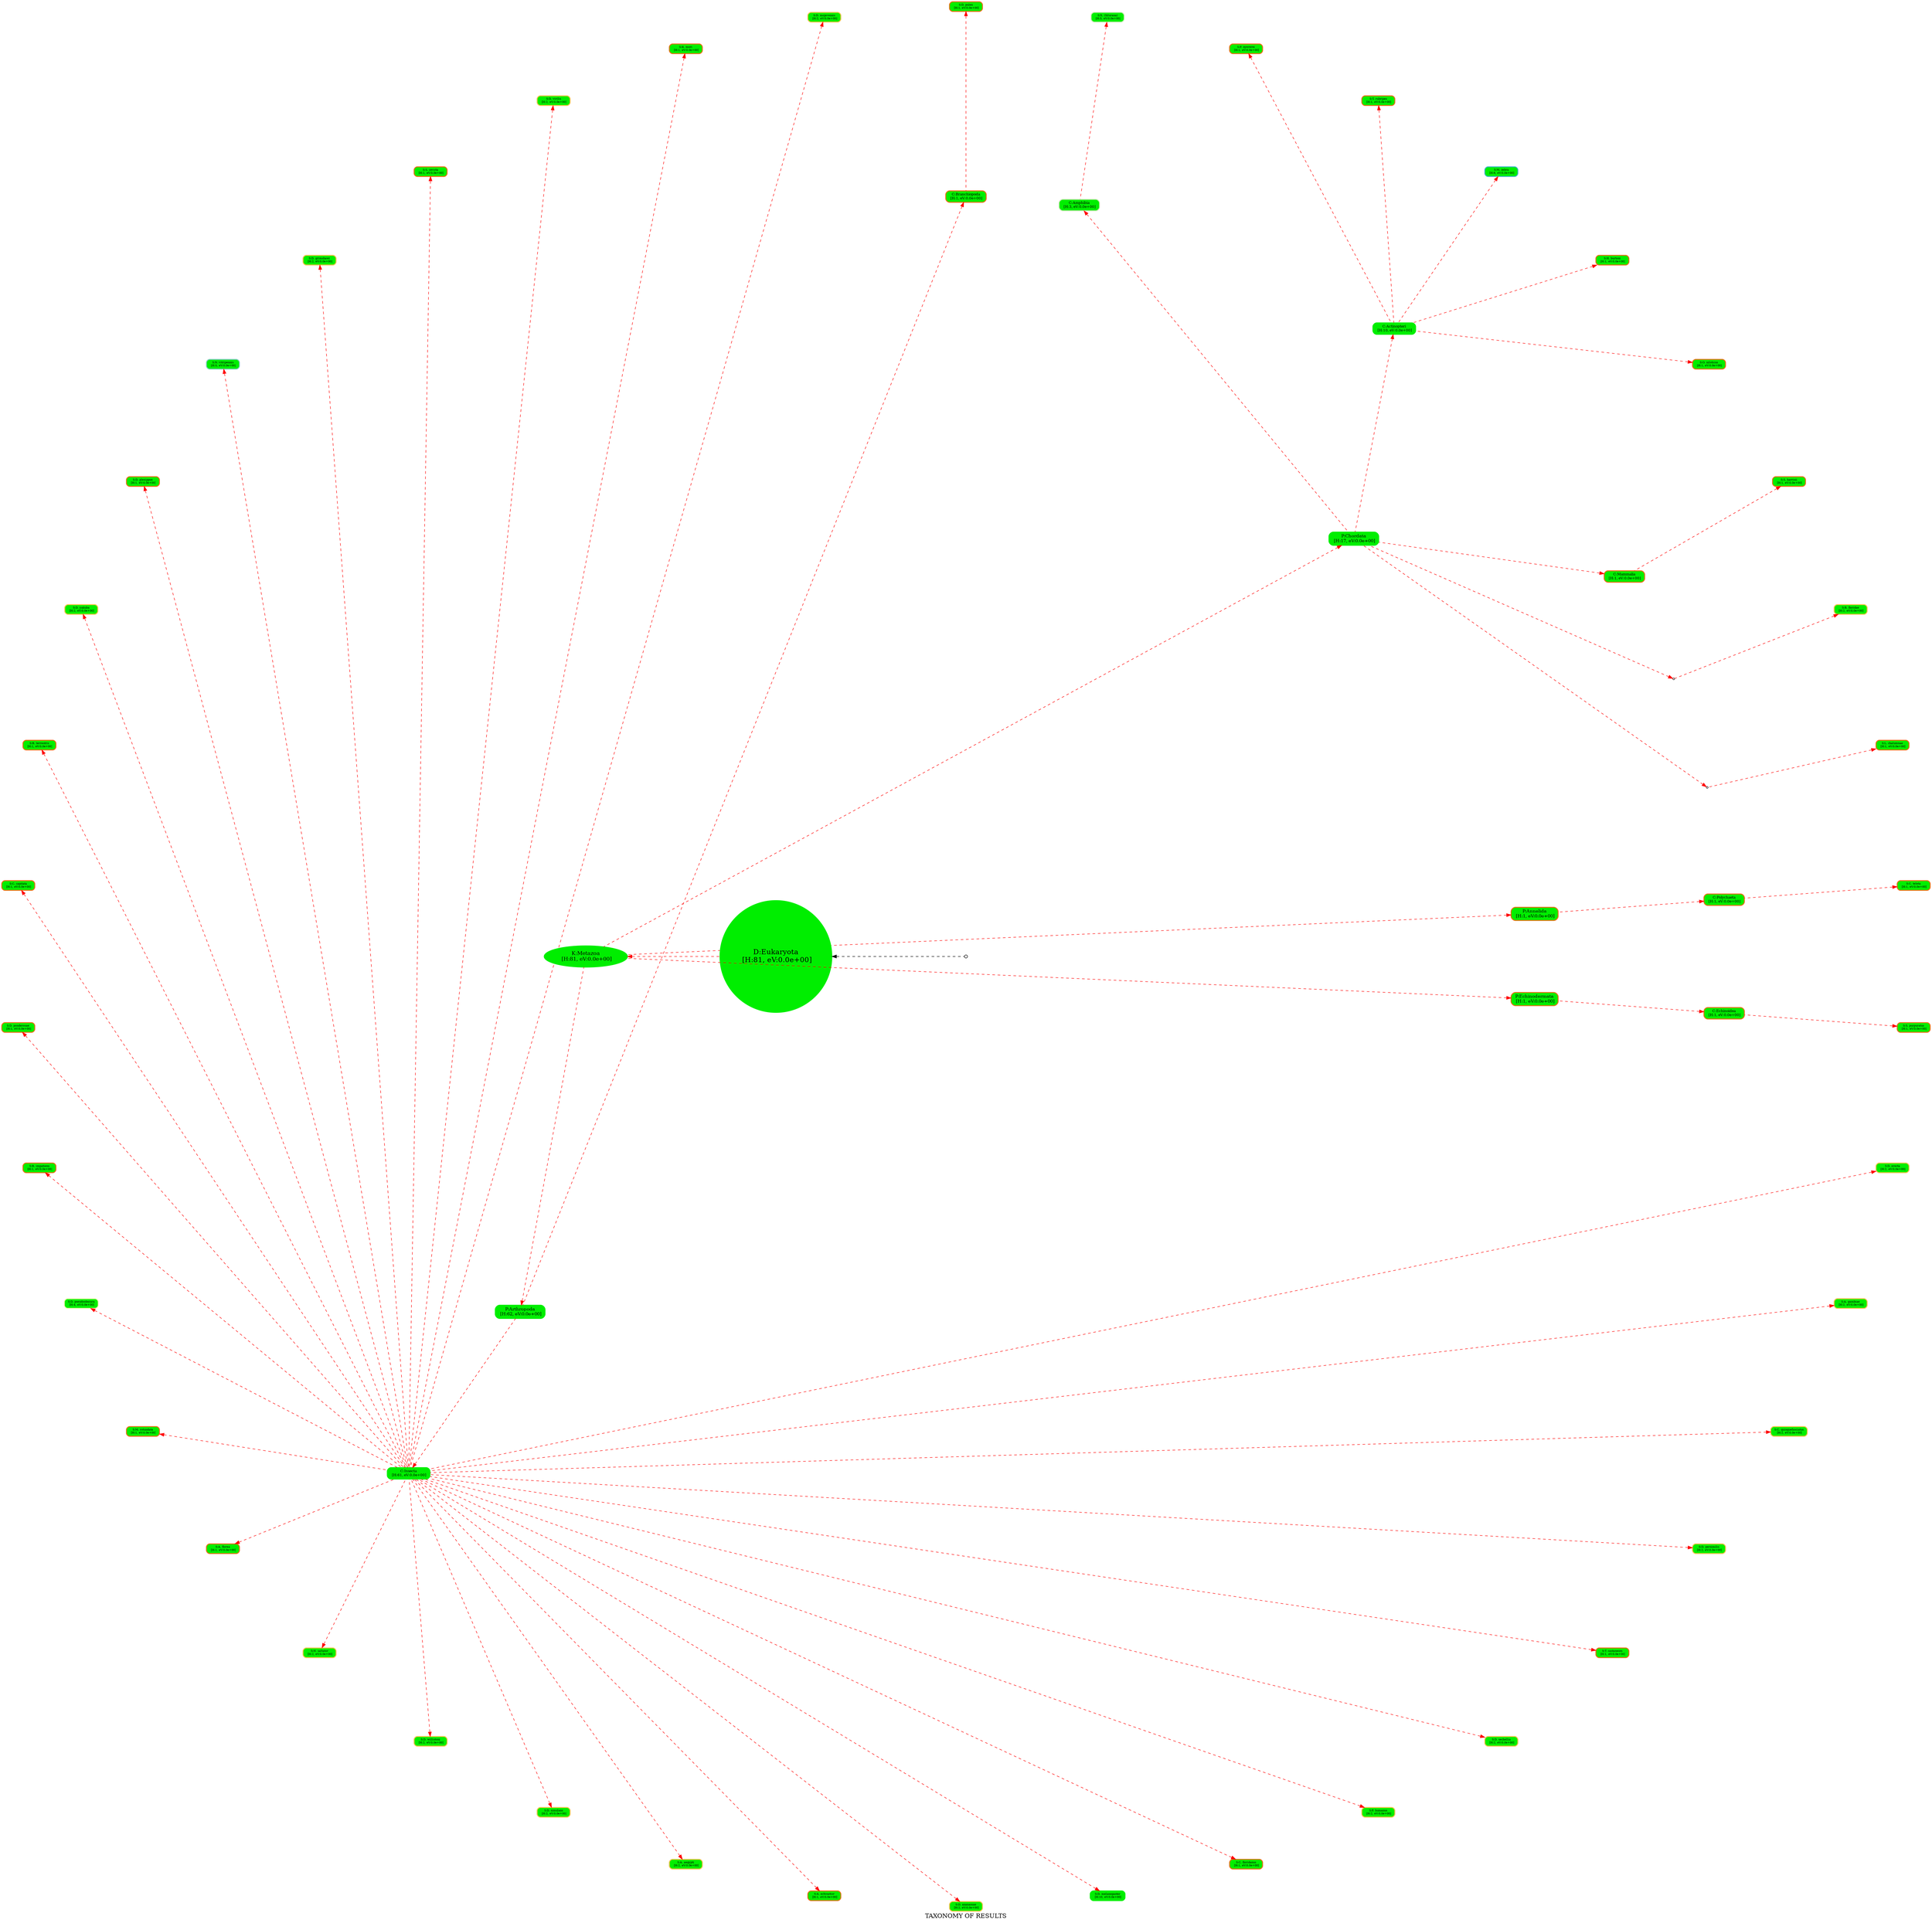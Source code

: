 digraph TaxG
    {
    root="N/D";
    layout=twopi;
    edge [style=dashed dir=back];
    node [shape=plaintext];
    ranksep=6;
    label = "TAXONOMY OF RESULTS";
    center = 1;
# --- NODES FOLLOW --- 
    "N/D"[shape=circle,label="",width=0.1,height=0.1]
    "S:D. mojavensis"[shape=box width=0.01 height=0.01 style="rounded,filled,bold" color="#fec44f"  fillcolor="#00ee00" tooltip="HITS: 2 , best eV:0.0e+00, avg eV:0.0e+00, worst eV:0.0e+00" fontsize=6  label="S:D. mojavensis\n [H:2, eV:0.0e+00]"]
    "P:Annelida"[shape=box width=0.01 height=0.01 style="rounded,filled,bold" color="#ec7014"  fillcolor="#00ee00" tooltip="HITS: 1 , best eV:0.0e+00, avg eV:0.0e+00, worst eV:0.0e+00" fontsize=10  label="P:Annelida\n [H:1, eV:0.0e+00]"]
    "S:B. mori"[shape=box width=0.01 height=0.01 style="rounded,filled,bold" color="#ec7014"  fillcolor="#00ee00" tooltip="HITS: 1 , best eV:0.0e+00, avg eV:0.0e+00, worst eV:0.0e+00" fontsize=6  label="S:B. mori\n [H:1, eV:0.0e+00]"]
    "S:D. virilis"[shape=box width=0.01 height=0.01 style="rounded,filled,bold" color="#fec44f"  fillcolor="#00ee00" tooltip="HITS: 2 , best eV:0.0e+00, avg eV:0.0e+00, worst eV:0.0e+00" fontsize=6  label="S:D. virilis\n [H:2, eV:0.0e+00]"]
    "S:S. invicta"[shape=box width=0.01 height=0.01 style="rounded,filled,bold" color="#ec7014"  fillcolor="#00ee00" tooltip="HITS: 1 , best eV:0.0e+00, avg eV:0.0e+00, worst eV:0.0e+00" fontsize=6  label="S:S. invicta\n [H:1, eV:0.0e+00]"]
    "S:O. niloticus"[shape=box width=0.01 height=0.01 style="rounded,filled,bold" color="#ec7014"  fillcolor="#00ee00" tooltip="HITS: 1 , best eV:0.0e+00, avg eV:0.0e+00, worst eV:0.0e+00" fontsize=6  label="S:O. niloticus\n [H:1, eV:0.0e+00]"]
    "&C:O:Coelacanthiformes"[shape=circle,label="",width=0.05,height=0.05]
    "S:D. grimshawi"[shape=box width=0.01 height=0.01 style="rounded,filled,bold" color="#fec44f"  fillcolor="#00ee00" tooltip="HITS: 2 , best eV:0.0e+00, avg eV:0.0e+00, worst eV:0.0e+00" fontsize=6  label="S:D. grimshawi\n [H:2, eV:0.0e+00]"]
    "S:N. vitripennis"[shape=box width=0.01 height=0.01 style="rounded,filled,bold" color="#7fcdbb"  fillcolor="#00ee00" tooltip="HITS: 5 , best eV:0.0e+00, avg eV:0.0e+00, worst eV:0.0e+00" fontsize=6  label="S:N. vitripennis\n [H:5, eV:0.0e+00]"]
    "&C:N/D"[shape=circle,label="",width=0.05,height=0.05]
    "C:Mammalia"[shape=box width=0.01 height=0.01 style="rounded,filled,bold" color="#ec7014"  fillcolor="#00ee00" tooltip="HITS: 1 , best eV:0.0e+00, avg eV:0.0e+00, worst eV:0.0e+00" fontsize=8  label="C:Mammalia\n [H:1, eV:0.0e+00]"]
    "P:Chordata"[shape=box width=0.01 height=0.01 style="rounded,filled,bold" color="#00ee00"  fillcolor="#00ee00" tooltip="HITS: 17 , best eV:0.0e+00, avg eV:0.0e+00, worst eV:0.0e+00" fontsize=10  label="P:Chordata\n [H:17, eV:0.0e+00]"]
    "S:X. (Silurana)"[shape=box width=0.01 height=0.01 style="rounded,filled,bold" color="#c7e9b4"  fillcolor="#00ee00" tooltip="HITS: 3 , best eV:0.0e+00, avg eV:0.0e+00, worst eV:0.0e+00" fontsize=6  label="S:X. (Silurana)\n [H:3, eV:0.0e+00]"]
    "S:D. plexippus"[shape=box width=0.01 height=0.01 style="rounded,filled,bold" color="#ec7014"  fillcolor="#00ee00" tooltip="HITS: 1 , best eV:0.0e+00, avg eV:0.0e+00, worst eV:0.0e+00" fontsize=6  label="S:D. plexippus\n [H:1, eV:0.0e+00]"]
    "S:D. yakuba"[shape=box width=0.01 height=0.01 style="rounded,filled,bold" color="#fec44f"  fillcolor="#00ee00" tooltip="HITS: 2 , best eV:0.0e+00, avg eV:0.0e+00, worst eV:0.0e+00" fontsize=6  label="S:D. yakuba\n [H:2, eV:0.0e+00]"]
    "S:D. pulex"[shape=box width=0.01 height=0.01 style="rounded,filled,bold" color="#ec7014"  fillcolor="#00ee00" tooltip="HITS: 1 , best eV:0.0e+00, avg eV:0.0e+00, worst eV:0.0e+00" fontsize=6  label="S:D. pulex\n [H:1, eV:0.0e+00]"]
    "S:B. terrestris"[shape=box width=0.01 height=0.01 style="rounded,filled,bold" color="#ec7014"  fillcolor="#00ee00" tooltip="HITS: 1 , best eV:0.0e+00, avg eV:0.0e+00, worst eV:0.0e+00" fontsize=6  label="S:B. terrestris\n [H:1, eV:0.0e+00]"]
    "S:C. capitata"[shape=box width=0.01 height=0.01 style="rounded,filled,bold" color="#ec7014"  fillcolor="#00ee00" tooltip="HITS: 1 , best eV:0.0e+00, avg eV:0.0e+00, worst eV:0.0e+00" fontsize=6  label="S:C. capitata\n [H:1, eV:0.0e+00]"]
    "P:Arthropoda"[shape=box width=0.01 height=0.01 style="rounded,filled,bold" color="#00ee00"  fillcolor="#00ee00" tooltip="HITS: 62 , best eV:0.0e+00, avg eV:5.7e-17, worst eV:3.5e-15" fontsize=10  label="P:Arthropoda\n [H:62, eV:0.0e+00]"]
    "S:D. ponderosae"[shape=box width=0.01 height=0.01 style="rounded,filled,bold" color="#ec7014"  fillcolor="#00ee00" tooltip="HITS: 1 , best eV:0.0e+00, avg eV:0.0e+00, worst eV:0.0e+00" fontsize=6  label="S:D. ponderosae\n [H:1, eV:0.0e+00]"]
    "S:S. purpuratus"[shape=box width=0.01 height=0.01 style="rounded,filled,bold" color="#ec7014"  fillcolor="#00ee00" tooltip="HITS: 1 , best eV:0.0e+00, avg eV:0.0e+00, worst eV:0.0e+00" fontsize=6  label="S:S. purpuratus\n [H:1, eV:0.0e+00]"]
    "S:B. impatiens"[shape=box width=0.01 height=0.01 style="rounded,filled,bold" color="#ec7014"  fillcolor="#00ee00" tooltip="HITS: 1 , best eV:0.0e+00, avg eV:0.0e+00, worst eV:0.0e+00" fontsize=6  label="S:B. impatiens\n [H:1, eV:0.0e+00]"]
    "S:D. pseudoobscura"[shape=box width=0.01 height=0.01 style="rounded,filled,bold" color="#edf8b1"  fillcolor="#00ee00" tooltip="HITS: 4 , best eV:0.0e+00, avg eV:0.0e+00, worst eV:0.0e+00" fontsize=6  label="S:D. pseudoobscura\n [H:4, eV:0.0e+00]"]
    "C:Echinoidea"[shape=box width=0.01 height=0.01 style="rounded,filled,bold" color="#ec7014"  fillcolor="#00ee00" tooltip="HITS: 1 , best eV:0.0e+00, avg eV:0.0e+00, worst eV:0.0e+00" fontsize=8  label="C:Echinoidea\n [H:1, eV:0.0e+00]"]
    "S:M. rotundata"[shape=box width=0.01 height=0.01 style="rounded,filled,bold" color="#ec7014"  fillcolor="#00ee00" tooltip="HITS: 1 , best eV:0.0e+00, avg eV:0.0e+00, worst eV:0.0e+00" fontsize=6  label="S:M. rotundata\n [H:1, eV:0.0e+00]"]
    "K:Metazoa"[shape=box width=0.01 height=0.01 style="rounded,filled,bold" color="#00ee00"  fillcolor="#00ee00" tooltip="HITS: 81 , best eV:0.0e+00, avg eV:4.3e-17, worst eV:3.5e-15" shape=ellipse fontsize=12  label="K:Metazoa\n [H:81, eV:0.0e+00]"]
    "S:H. burtoni"[shape=box width=0.01 height=0.01 style="rounded,filled,bold" color="#ec7014"  fillcolor="#00ee00" tooltip="HITS: 1 , best eV:0.0e+00, avg eV:0.0e+00, worst eV:0.0e+00" fontsize=6  label="S:H. burtoni\n [H:1, eV:0.0e+00]"]
    "S:A. florea"[shape=box width=0.01 height=0.01 style="rounded,filled,bold" color="#ec7014"  fillcolor="#00ee00" tooltip="HITS: 1 , best eV:0.0e+00, avg eV:0.0e+00, worst eV:0.0e+00" fontsize=6  label="S:A. florea\n [H:1, eV:0.0e+00]"]
    "C:Polychaeta"[shape=box width=0.01 height=0.01 style="rounded,filled,bold" color="#ec7014"  fillcolor="#00ee00" tooltip="HITS: 1 , best eV:0.0e+00, avg eV:0.0e+00, worst eV:0.0e+00" fontsize=8  label="C:Polychaeta\n [H:1, eV:0.0e+00]"]
    "C:Actinopteri"[shape=box width=0.01 height=0.01 style="rounded,filled,bold" color="#00ee00"  fillcolor="#00ee00" tooltip="HITS: 10 , best eV:0.0e+00, avg eV:0.0e+00, worst eV:0.0e+00" fontsize=8  label="C:Actinopteri\n [H:10, eV:0.0e+00]"]
    "S:H. saltator"[shape=box width=0.01 height=0.01 style="rounded,filled,bold" color="#fec44f"  fillcolor="#00ee00" tooltip="HITS: 2 , best eV:0.0e+00, avg eV:1.8e-15, worst eV:3.5e-15" fontsize=6  label="S:H. saltator\n [H:2, eV:0.0e+00]"]
    "S:D. willistoni"[shape=box width=0.01 height=0.01 style="rounded,filled,bold" color="#fec44f"  fillcolor="#00ee00" tooltip="HITS: 2 , best eV:0.0e+00, avg eV:0.0e+00, worst eV:0.0e+00" fontsize=6  label="S:D. willistoni\n [H:2, eV:0.0e+00]"]
    "S:D. simulans"[shape=box width=0.01 height=0.01 style="rounded,filled,bold" color="#fec44f"  fillcolor="#00ee00" tooltip="HITS: 2 , best eV:0.0e+00, avg eV:0.0e+00, worst eV:0.0e+00" fontsize=6  label="S:D. simulans\n [H:2, eV:0.0e+00]"]
    "S:A. aegypti"[shape=box width=0.01 height=0.01 style="rounded,filled,bold" color="#fec44f"  fillcolor="#00ee00" tooltip="HITS: 2 , best eV:0.0e+00, avg eV:0.0e+00, worst eV:0.0e+00" fontsize=6  label="S:A. aegypti\n [H:2, eV:0.0e+00]"]
    "C:Amphibia"[shape=box width=0.01 height=0.01 style="rounded,filled,bold" color="#c7e9b4"  fillcolor="#00ee00" tooltip="HITS: 3 , best eV:0.0e+00, avg eV:0.0e+00, worst eV:0.0e+00" fontsize=8  label="C:Amphibia\n [H:3, eV:0.0e+00]"]
    "S:A. echinatior"[shape=box width=0.01 height=0.01 style="rounded,filled,bold" color="#ec7014"  fillcolor="#00ee00" tooltip="HITS: 1 , best eV:0.0e+00, avg eV:0.0e+00, worst eV:0.0e+00" fontsize=6  label="S:A. echinatior\n [H:1, eV:0.0e+00]"]
    "S:D. ananassae"[shape=box width=0.01 height=0.01 style="rounded,filled,bold" color="#fec44f"  fillcolor="#00ee00" tooltip="HITS: 2 , best eV:0.0e+00, avg eV:0.0e+00, worst eV:0.0e+00" fontsize=6  label="S:D. ananassae\n [H:2, eV:0.0e+00]"]
    "S:D. melanogaster"[shape=box width=0.01 height=0.01 style="rounded,filled,bold" color="#00ee00"  fillcolor="#00ee00" tooltip="HITS: 10 , best eV:0.0e+00, avg eV:0.0e+00, worst eV:0.0e+00" fontsize=6  label="S:D. melanogaster\n [H:10, eV:0.0e+00]"]
    "S:L. chalumnae"[shape=box width=0.01 height=0.01 style="rounded,filled,bold" color="#ec7014"  fillcolor="#00ee00" tooltip="HITS: 1 , best eV:0.0e+00, avg eV:0.0e+00, worst eV:0.0e+00" fontsize=6  label="S:L. chalumnae\n [H:1, eV:0.0e+00]"]
    "S:C. floridanus"[shape=box width=0.01 height=0.01 style="rounded,filled,bold" color="#ec7014"  fillcolor="#00ee00" tooltip="HITS: 1 , best eV:0.0e+00, avg eV:0.0e+00, worst eV:0.0e+00" fontsize=6  label="S:C. floridanus\n [H:1, eV:0.0e+00]"]
    "S:P. humanus"[shape=box width=0.01 height=0.01 style="rounded,filled,bold" color="#fec44f"  fillcolor="#00ee00" tooltip="HITS: 2 , best eV:0.0e+00, avg eV:0.0e+00, worst eV:0.0e+00" fontsize=6  label="S:P. humanus\n [H:2, eV:0.0e+00]"]
    "S:D. sechellia"[shape=box width=0.01 height=0.01 style="rounded,filled,bold" color="#fec44f"  fillcolor="#00ee00" tooltip="HITS: 2 , best eV:0.0e+00, avg eV:0.0e+00, worst eV:0.0e+00" fontsize=6  label="S:D. sechellia\n [H:2, eV:0.0e+00]"]
    "S:T. castaneum"[shape=box width=0.01 height=0.01 style="rounded,filled,bold" color="#ec7014"  fillcolor="#00ee00" tooltip="HITS: 1 , best eV:0.0e+00, avg eV:0.0e+00, worst eV:0.0e+00" fontsize=6  label="S:T. castaneum\n [H:1, eV:0.0e+00]"]
    "S:D. persimilis"[shape=box width=0.01 height=0.01 style="rounded,filled,bold" color="#fec44f"  fillcolor="#00ee00" tooltip="HITS: 2 , best eV:0.0e+00, avg eV:0.0e+00, worst eV:0.0e+00" fontsize=6  label="S:D. persimilis\n [H:2, eV:0.0e+00]"]
    "S:C. quinquefasciatus"[shape=box width=0.01 height=0.01 style="rounded,filled,bold" color="#fec44f"  fillcolor="#00ee00" tooltip="HITS: 2 , best eV:0.0e+00, avg eV:0.0e+00, worst eV:0.0e+00" fontsize=6  label="S:C. quinquefasciatus\n [H:2, eV:0.0e+00]"]
    "S:S. harrisii"[shape=box width=0.01 height=0.01 style="rounded,filled,bold" color="#ec7014"  fillcolor="#00ee00" tooltip="HITS: 1 , best eV:0.0e+00, avg eV:0.0e+00, worst eV:0.0e+00" fontsize=6  label="S:S. harrisii\n [H:1, eV:0.0e+00]"]
    "P:Echinodermata"[shape=box width=0.01 height=0.01 style="rounded,filled,bold" color="#ec7014"  fillcolor="#00ee00" tooltip="HITS: 1 , best eV:0.0e+00, avg eV:0.0e+00, worst eV:0.0e+00" fontsize=10  label="P:Echinodermata\n [H:1, eV:0.0e+00]"]
    "S:A. gambiae"[shape=box width=0.01 height=0.01 style="rounded,filled,bold" color="#fec44f"  fillcolor="#00ee00" tooltip="HITS: 2 , best eV:0.0e+00, avg eV:0.0e+00, worst eV:0.0e+00" fontsize=6  label="S:A. gambiae\n [H:2, eV:0.0e+00]"]
    "S:M. zebra"[shape=box width=0.01 height=0.01 style="rounded,filled,bold" color="#41b6c4"  fillcolor="#00ee00" tooltip="HITS: 6 , best eV:0.0e+00, avg eV:0.0e+00, worst eV:0.0e+00" fontsize=6  label="S:M. zebra\n [H:6, eV:0.0e+00]"]
    "S:T. rubripes"[shape=box width=0.01 height=0.01 style="rounded,filled,bold" color="#ec7014"  fillcolor="#00ee00" tooltip="HITS: 1 , best eV:0.0e+00, avg eV:0.0e+00, worst eV:0.0e+00" fontsize=6  label="S:T. rubripes\n [H:1, eV:0.0e+00]"]
    "S:P. nyererei"[shape=box width=0.01 height=0.01 style="rounded,filled,bold" color="#ec7014"  fillcolor="#00ee00" tooltip="HITS: 1 , best eV:0.0e+00, avg eV:0.0e+00, worst eV:0.0e+00" fontsize=6  label="S:P. nyererei\n [H:1, eV:0.0e+00]"]
    "S:D. erecta"[shape=box width=0.01 height=0.01 style="rounded,filled,bold" color="#fec44f"  fillcolor="#00ee00" tooltip="HITS: 2 , best eV:0.0e+00, avg eV:0.0e+00, worst eV:0.0e+00" fontsize=6  label="S:D. erecta\n [H:2, eV:0.0e+00]"]
    "C:Branchiopoda"[shape=box width=0.01 height=0.01 style="rounded,filled,bold" color="#ec7014"  fillcolor="#00ee00" tooltip="HITS: 1 , best eV:0.0e+00, avg eV:0.0e+00, worst eV:0.0e+00" fontsize=8  label="C:Branchiopoda\n [H:1, eV:0.0e+00]"]
    "C:Insecta"[shape=box width=0.01 height=0.01 style="rounded,filled,bold" color="#00ee00"  fillcolor="#00ee00" tooltip="HITS: 61 , best eV:0.0e+00, avg eV:5.8e-17, worst eV:3.5e-15" fontsize=8  label="C:Insecta\n [H:61, eV:0.0e+00]"]
    "S:C. teleta"[shape=box width=0.01 height=0.01 style="rounded,filled,bold" color="#ec7014"  fillcolor="#00ee00" tooltip="HITS: 1 , best eV:0.0e+00, avg eV:0.0e+00, worst eV:0.0e+00" fontsize=6  label="S:C. teleta\n [H:1, eV:0.0e+00]"]
    "S:B. floridae"[shape=box width=0.01 height=0.01 style="rounded,filled,bold" color="#fec44f"  fillcolor="#00ee00" tooltip="HITS: 2 , best eV:0.0e+00, avg eV:0.0e+00, worst eV:0.0e+00" fontsize=6  label="S:B. floridae\n [H:2, eV:0.0e+00]"]
    "D:Eukaryota"[shape=box width=0.01 height=0.01 style="rounded,filled,bold" color="#00ee00"  fillcolor="#00ee00" tooltip="HITS: 81 , best eV:0.0e+00, avg eV:4.3e-17, worst eV:3.5e-15" shape=circle fontsize=16  label="D:Eukaryota\n [H:81, eV:0.0e+00]"]
# --- EDGES FOLLOW --- 
    "S:D. mojavensis" -> "C:Insecta"[color = "#ff0000" ];
    "P:Annelida" -> "K:Metazoa"[color = "#ff0000" ];
    "S:B. mori" -> "C:Insecta"[color = "#ff0000" ];
    "S:D. virilis" -> "C:Insecta"[color = "#ff0000" ];
    "S:S. invicta" -> "C:Insecta"[color = "#ff0000" ];
    "S:O. niloticus" -> "C:Actinopteri"[color = "#ff0000" ];
    "&C:O:Coelacanthiformes" -> "P:Chordata"[color = "#ff0000" ];
    "S:D. grimshawi" -> "C:Insecta"[color = "#ff0000" ];
    "S:N. vitripennis" -> "C:Insecta"[color = "#ff0000" ];
    "&C:N/D" -> "P:Chordata"[color = "#ff0000" ];
    "C:Mammalia" -> "P:Chordata"[color = "#ff0000" ];
    "P:Chordata" -> "K:Metazoa"[color = "#ff0000" ];
    "S:X. (Silurana)" -> "C:Amphibia"[color = "#ff0000" ];
    "S:D. plexippus" -> "C:Insecta"[color = "#ff0000" ];
    "S:D. yakuba" -> "C:Insecta"[color = "#ff0000" ];
    "S:D. pulex" -> "C:Branchiopoda"[color = "#ff0000" ];
    "S:B. terrestris" -> "C:Insecta"[color = "#ff0000" ];
    "S:C. capitata" -> "C:Insecta"[color = "#ff0000" ];
    "P:Arthropoda" -> "K:Metazoa"[color = "#ff0000" ];
    "S:D. ponderosae" -> "C:Insecta"[color = "#ff0000" ];
    "S:S. purpuratus" -> "C:Echinoidea"[color = "#ff0000" ];
    "S:B. impatiens" -> "C:Insecta"[color = "#ff0000" ];
    "S:D. pseudoobscura" -> "C:Insecta"[color = "#ff0000" ];
    "C:Echinoidea" -> "P:Echinodermata"[color = "#ff0000" ];
    "S:M. rotundata" -> "C:Insecta"[color = "#ff0000" ];
    "K:Metazoa" -> "D:Eukaryota"[color = "#ff0000" ];
    "S:H. burtoni" -> "C:Actinopteri"[color = "#ff0000" ];
    "S:A. florea" -> "C:Insecta"[color = "#ff0000" ];
    "C:Polychaeta" -> "P:Annelida"[color = "#ff0000" ];
    "C:Actinopteri" -> "P:Chordata"[color = "#ff0000" ];
    "S:H. saltator" -> "C:Insecta"[color = "#ff0000" ];
    "S:D. willistoni" -> "C:Insecta"[color = "#ff0000" ];
    "S:D. simulans" -> "C:Insecta"[color = "#ff0000" ];
    "S:A. aegypti" -> "C:Insecta"[color = "#ff0000" ];
    "C:Amphibia" -> "P:Chordata"[color = "#ff0000" ];
    "S:A. echinatior" -> "C:Insecta"[color = "#ff0000" ];
    "S:D. ananassae" -> "C:Insecta"[color = "#ff0000" ];
    "S:D. melanogaster" -> "C:Insecta"[color = "#ff0000" ];
    "S:L. chalumnae" -> "&C:O:Coelacanthiformes"[color = "#ff0000" ];
    "S:C. floridanus" -> "C:Insecta"[color = "#ff0000" ];
    "S:P. humanus" -> "C:Insecta"[color = "#ff0000" ];
    "S:D. sechellia" -> "C:Insecta"[color = "#ff0000" ];
    "S:T. castaneum" -> "C:Insecta"[color = "#ff0000" ];
    "S:D. persimilis" -> "C:Insecta"[color = "#ff0000" ];
    "S:C. quinquefasciatus" -> "C:Insecta"[color = "#ff0000" ];
    "S:S. harrisii" -> "C:Mammalia"[color = "#ff0000" ];
    "P:Echinodermata" -> "K:Metazoa"[color = "#ff0000" ];
    "S:A. gambiae" -> "C:Insecta"[color = "#ff0000" ];
    "S:M. zebra" -> "C:Actinopteri"[color = "#ff0000" ];
    "S:T. rubripes" -> "C:Actinopteri"[color = "#ff0000" ];
    "S:P. nyererei" -> "C:Actinopteri"[color = "#ff0000" ];
    "S:D. erecta" -> "C:Insecta"[color = "#ff0000" ];
    "C:Branchiopoda" -> "P:Arthropoda"[color = "#ff0000" ];
    "C:Insecta" -> "P:Arthropoda"[color = "#ff0000" ];
    "S:C. teleta" -> "C:Polychaeta"[color = "#ff0000" ];
    "S:B. floridae" -> "&C:N/D"[color = "#ff0000" ];
    "D:Eukaryota" -> "N/D"[];
}
